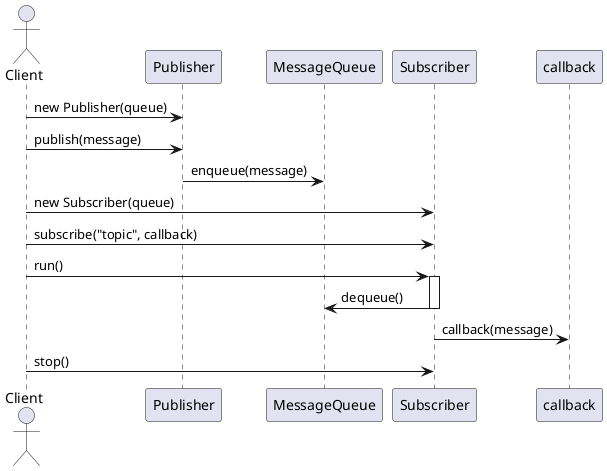 @startuml

actor Client

Client -> Publisher : new Publisher(queue)
Client -> Publisher : publish(message)

Publisher -> MessageQueue : enqueue(message)

Client -> Subscriber : new Subscriber(queue)
Client -> Subscriber : subscribe("topic", callback)
Client -> Subscriber : run()

activate Subscriber
Subscriber -> MessageQueue : dequeue()
deactivate Subscriber
Subscriber -> callback : callback(message)

Client -> Subscriber : stop()

@enduml

